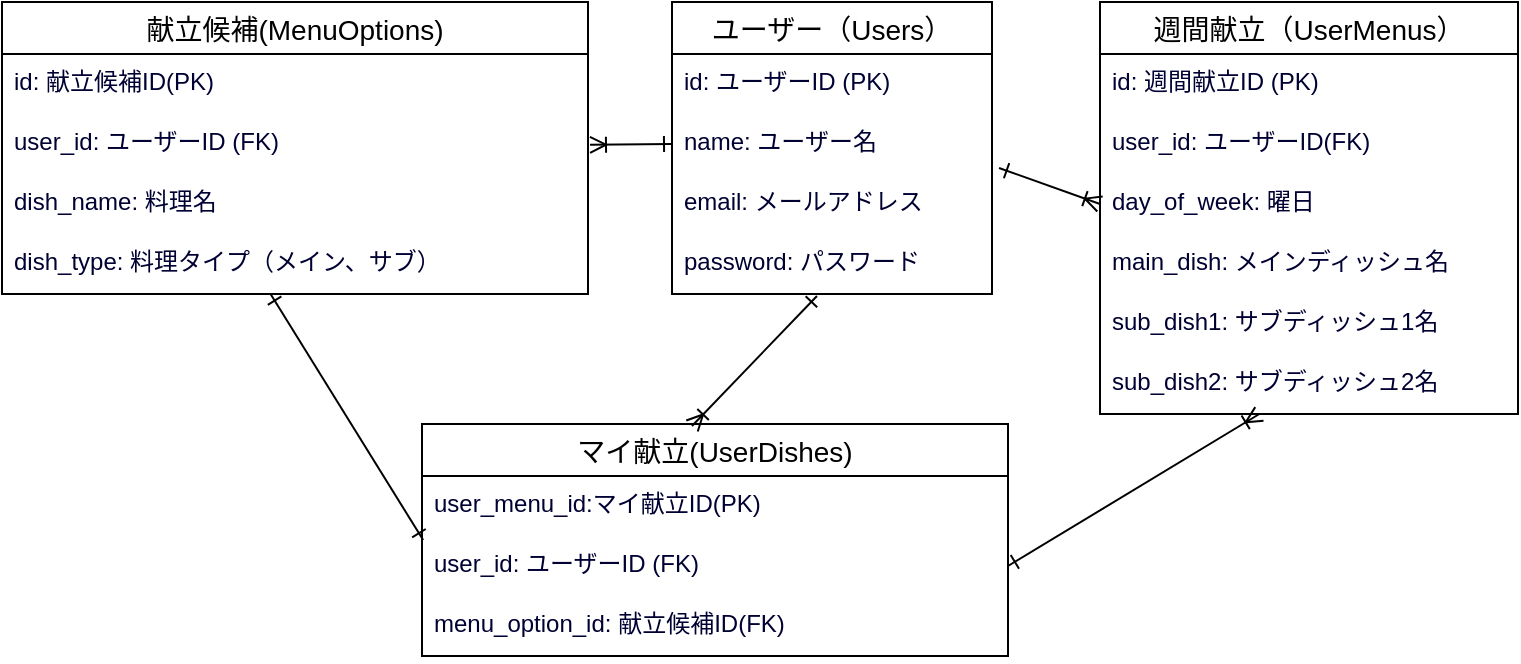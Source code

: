 <mxfile>
    <diagram id="giUafHd56EESVAzKgd9-" name="ページ1">
        <mxGraphModel dx="1843" dy="522" grid="0" gridSize="10" guides="1" tooltips="1" connect="1" arrows="1" fold="1" page="1" pageScale="1" pageWidth="827" pageHeight="1169" background="#ffffff" math="0" shadow="0">
            <root>
                <mxCell id="0"/>
                <mxCell id="1" parent="0"/>
                <mxCell id="201" value="ユーザー（Users）" style="swimlane;fontStyle=0;childLayout=stackLayout;horizontal=1;startSize=26;horizontalStack=0;resizeParent=1;resizeParentMax=0;resizeLast=0;collapsible=1;marginBottom=0;align=center;fontSize=14;labelBackgroundColor=none;labelBorderColor=none;swimlaneFillColor=none;gradientColor=none;perimeterSpacing=1;swimlaneLine=1;" parent="1" vertex="1">
                    <mxGeometry y="216" width="160" height="146" as="geometry"/>
                </mxCell>
                <mxCell id="202" value="id: ユーザーID (PK)" style="text;strokeColor=none;fillColor=none;spacingLeft=4;spacingRight=4;overflow=hidden;rotatable=0;points=[[0,0.5],[1,0.5]];portConstraint=eastwest;fontSize=12;fontColor=#000033;" parent="201" vertex="1">
                    <mxGeometry y="26" width="160" height="30" as="geometry"/>
                </mxCell>
                <mxCell id="203" value="name: ユーザー名" style="text;strokeColor=none;fillColor=none;spacingLeft=4;spacingRight=4;overflow=hidden;rotatable=0;points=[[0,0.5],[1,0.5]];portConstraint=eastwest;fontSize=12;fontColor=#000033;" parent="201" vertex="1">
                    <mxGeometry y="56" width="160" height="30" as="geometry"/>
                </mxCell>
                <mxCell id="204" value="email: メールアドレス" style="text;strokeColor=none;fillColor=none;spacingLeft=4;spacingRight=4;overflow=hidden;rotatable=0;points=[[0,0.5],[1,0.5]];portConstraint=eastwest;fontSize=12;fontColor=#000033;" parent="201" vertex="1">
                    <mxGeometry y="86" width="160" height="30" as="geometry"/>
                </mxCell>
                <mxCell id="217" value="password: パスワード" style="text;strokeColor=none;fillColor=none;spacingLeft=4;spacingRight=4;overflow=hidden;rotatable=0;points=[[0,0.5],[1,0.5]];portConstraint=eastwest;fontSize=12;fontColor=#000033;" parent="201" vertex="1">
                    <mxGeometry y="116" width="160" height="30" as="geometry"/>
                </mxCell>
                <mxCell id="209" value="週間献立（UserMenus）" style="swimlane;fontStyle=0;childLayout=stackLayout;horizontal=1;startSize=26;horizontalStack=0;resizeParent=1;resizeParentMax=0;resizeLast=0;collapsible=1;marginBottom=0;align=center;fontSize=14;labelBackgroundColor=none;labelBorderColor=none;swimlaneFillColor=none;gradientColor=none;perimeterSpacing=1;swimlaneLine=1;" parent="1" vertex="1">
                    <mxGeometry x="214" y="216" width="209" height="206" as="geometry"/>
                </mxCell>
                <mxCell id="210" value="id: 週間献立ID (PK)" style="text;strokeColor=none;fillColor=none;spacingLeft=4;spacingRight=4;overflow=hidden;rotatable=0;points=[[0,0.5],[1,0.5]];portConstraint=eastwest;fontSize=12;fontColor=#000033;" parent="209" vertex="1">
                    <mxGeometry y="26" width="209" height="30" as="geometry"/>
                </mxCell>
                <mxCell id="226" value="user_id: ユーザーID(FK)" style="text;strokeColor=none;fillColor=none;spacingLeft=4;spacingRight=4;overflow=hidden;rotatable=0;points=[[0,0.5],[1,0.5]];portConstraint=eastwest;fontSize=12;fontColor=#000033;" vertex="1" parent="209">
                    <mxGeometry y="56" width="209" height="30" as="geometry"/>
                </mxCell>
                <mxCell id="227" value="day_of_week: 曜日" style="text;strokeColor=none;fillColor=none;spacingLeft=4;spacingRight=4;overflow=hidden;rotatable=0;points=[[0,0.5],[1,0.5]];portConstraint=eastwest;fontSize=12;fontColor=#000033;" vertex="1" parent="209">
                    <mxGeometry y="86" width="209" height="30" as="geometry"/>
                </mxCell>
                <mxCell id="211" value="main_dish: メインディッシュ名" style="text;strokeColor=none;fillColor=none;spacingLeft=4;spacingRight=4;overflow=hidden;rotatable=0;points=[[0,0.5],[1,0.5]];portConstraint=eastwest;fontSize=12;fontColor=#000033;" parent="209" vertex="1">
                    <mxGeometry y="116" width="209" height="30" as="geometry"/>
                </mxCell>
                <mxCell id="212" value="sub_dish1: サブディッシュ1名" style="text;strokeColor=none;fillColor=none;spacingLeft=4;spacingRight=4;overflow=hidden;rotatable=0;points=[[0,0.5],[1,0.5]];portConstraint=eastwest;fontSize=12;fontColor=#000033;" parent="209" vertex="1">
                    <mxGeometry y="146" width="209" height="30" as="geometry"/>
                </mxCell>
                <mxCell id="219" value="sub_dish2: サブディッシュ2名" style="text;strokeColor=none;fillColor=none;spacingLeft=4;spacingRight=4;overflow=hidden;rotatable=0;points=[[0,0.5],[1,0.5]];portConstraint=eastwest;fontSize=12;fontColor=#000033;" parent="209" vertex="1">
                    <mxGeometry y="176" width="209" height="30" as="geometry"/>
                </mxCell>
                <mxCell id="213" value="献立候補(MenuOptions)" style="swimlane;fontStyle=0;childLayout=stackLayout;horizontal=1;startSize=26;horizontalStack=0;resizeParent=1;resizeParentMax=0;resizeLast=0;collapsible=1;marginBottom=0;align=center;fontSize=14;labelBackgroundColor=none;labelBorderColor=none;swimlaneFillColor=none;gradientColor=none;perimeterSpacing=1;swimlaneLine=1;" parent="1" vertex="1">
                    <mxGeometry x="-335" y="216" width="293" height="146" as="geometry"/>
                </mxCell>
                <mxCell id="228" value="id: 献立候補ID(PK)" style="text;strokeColor=none;fillColor=none;spacingLeft=4;spacingRight=4;overflow=hidden;rotatable=0;points=[[0,0.5],[1,0.5]];portConstraint=eastwest;fontSize=12;fontColor=#000033;" vertex="1" parent="213">
                    <mxGeometry y="26" width="293" height="30" as="geometry"/>
                </mxCell>
                <mxCell id="214" value="user_id: ユーザーID (FK)" style="text;strokeColor=none;fillColor=none;spacingLeft=4;spacingRight=4;overflow=hidden;rotatable=0;points=[[0,0.5],[1,0.5]];portConstraint=eastwest;fontSize=12;fontColor=#000033;" parent="213" vertex="1">
                    <mxGeometry y="56" width="293" height="30" as="geometry"/>
                </mxCell>
                <mxCell id="215" value="dish_name: 料理名" style="text;strokeColor=none;fillColor=none;spacingLeft=4;spacingRight=4;overflow=hidden;rotatable=0;points=[[0,0.5],[1,0.5]];portConstraint=eastwest;fontSize=12;fontColor=#000033;" parent="213" vertex="1">
                    <mxGeometry y="86" width="293" height="30" as="geometry"/>
                </mxCell>
                <mxCell id="216" value="dish_type: 料理タイプ（メイン、サブ）" style="text;strokeColor=none;fillColor=none;spacingLeft=4;spacingRight=4;overflow=hidden;rotatable=0;points=[[0,0.5],[1,0.5]];portConstraint=eastwest;fontSize=12;fontColor=#000033;" parent="213" vertex="1">
                    <mxGeometry y="116" width="293" height="30" as="geometry"/>
                </mxCell>
                <mxCell id="224" style="edgeStyle=none;html=1;fontColor=#000033;strokeColor=#000000;endArrow=ERoneToMany;endFill=0;startArrow=ERone;startFill=0;entryX=0;entryY=0.5;entryDx=0;entryDy=0;exitX=1.022;exitY=-0.1;exitDx=0;exitDy=0;exitPerimeter=0;" parent="1" source="204" target="227" edge="1">
                    <mxGeometry relative="1" as="geometry"/>
                </mxCell>
                <mxCell id="225" style="edgeStyle=none;html=1;strokeColor=#000000;fontColor=#000033;startArrow=ERone;startFill=0;endArrow=ERoneToMany;endFill=0;exitX=0;exitY=0.5;exitDx=0;exitDy=0;" parent="1" source="203" target="213" edge="1">
                    <mxGeometry relative="1" as="geometry"/>
                </mxCell>
                <mxCell id="229" value="マイ献立(UserDishes)" style="swimlane;fontStyle=0;childLayout=stackLayout;horizontal=1;startSize=26;horizontalStack=0;resizeParent=1;resizeParentMax=0;resizeLast=0;collapsible=1;marginBottom=0;align=center;fontSize=14;labelBackgroundColor=none;labelBorderColor=none;swimlaneFillColor=none;gradientColor=none;perimeterSpacing=1;swimlaneLine=1;" vertex="1" parent="1">
                    <mxGeometry x="-125" y="427" width="293" height="116" as="geometry"/>
                </mxCell>
                <mxCell id="230" value="user_menu_id:マイ献立ID(PK)" style="text;strokeColor=none;fillColor=none;spacingLeft=4;spacingRight=4;overflow=hidden;rotatable=0;points=[[0,0.5],[1,0.5]];portConstraint=eastwest;fontSize=12;fontColor=#000033;" vertex="1" parent="229">
                    <mxGeometry y="26" width="293" height="30" as="geometry"/>
                </mxCell>
                <mxCell id="231" value="user_id: ユーザーID (FK)" style="text;strokeColor=none;fillColor=none;spacingLeft=4;spacingRight=4;overflow=hidden;rotatable=0;points=[[0,0.5],[1,0.5]];portConstraint=eastwest;fontSize=12;fontColor=#000033;" vertex="1" parent="229">
                    <mxGeometry y="56" width="293" height="30" as="geometry"/>
                </mxCell>
                <mxCell id="232" value="menu_option_id: 献立候補ID(FK)" style="text;strokeColor=none;fillColor=none;spacingLeft=4;spacingRight=4;overflow=hidden;rotatable=0;points=[[0,0.5],[1,0.5]];portConstraint=eastwest;fontSize=12;fontColor=#000033;" vertex="1" parent="229">
                    <mxGeometry y="86" width="293" height="30" as="geometry"/>
                </mxCell>
                <mxCell id="235" style="edgeStyle=none;html=1;fontColor=#000033;strokeColor=#000000;endArrow=ERoneToMany;endFill=0;startArrow=ERone;startFill=0;entryX=0.461;entryY=0.017;entryDx=0;entryDy=0;entryPerimeter=0;exitX=0.453;exitY=1.033;exitDx=0;exitDy=0;exitPerimeter=0;" edge="1" parent="1" source="217" target="229">
                    <mxGeometry relative="1" as="geometry">
                        <mxPoint x="107" y="360.0" as="sourcePoint"/>
                        <mxPoint x="289" y="370.42" as="targetPoint"/>
                    </mxGeometry>
                </mxCell>
                <mxCell id="236" style="edgeStyle=none;html=1;fontColor=#000033;strokeColor=#000000;endArrow=ERoneToMany;endFill=0;startArrow=ERone;startFill=0;exitX=1;exitY=0.5;exitDx=0;exitDy=0;" edge="1" parent="1" source="231" target="219">
                    <mxGeometry relative="1" as="geometry">
                        <mxPoint x="313" y="615" as="sourcePoint"/>
                        <mxPoint x="413.995" y="526.006" as="targetPoint"/>
                    </mxGeometry>
                </mxCell>
                <mxCell id="237" style="edgeStyle=none;html=1;fontColor=#000033;strokeColor=#000000;endArrow=ERone;endFill=0;startArrow=ERone;startFill=0;entryX=0.002;entryY=0.067;entryDx=0;entryDy=0;entryPerimeter=0;exitX=0.458;exitY=0.996;exitDx=0;exitDy=0;exitPerimeter=0;" edge="1" parent="1" source="216" target="231">
                    <mxGeometry relative="1" as="geometry">
                        <mxPoint x="-166" y="392" as="sourcePoint"/>
                        <mxPoint x="-164.005" y="513.006" as="targetPoint"/>
                    </mxGeometry>
                </mxCell>
            </root>
        </mxGraphModel>
    </diagram>
</mxfile>
